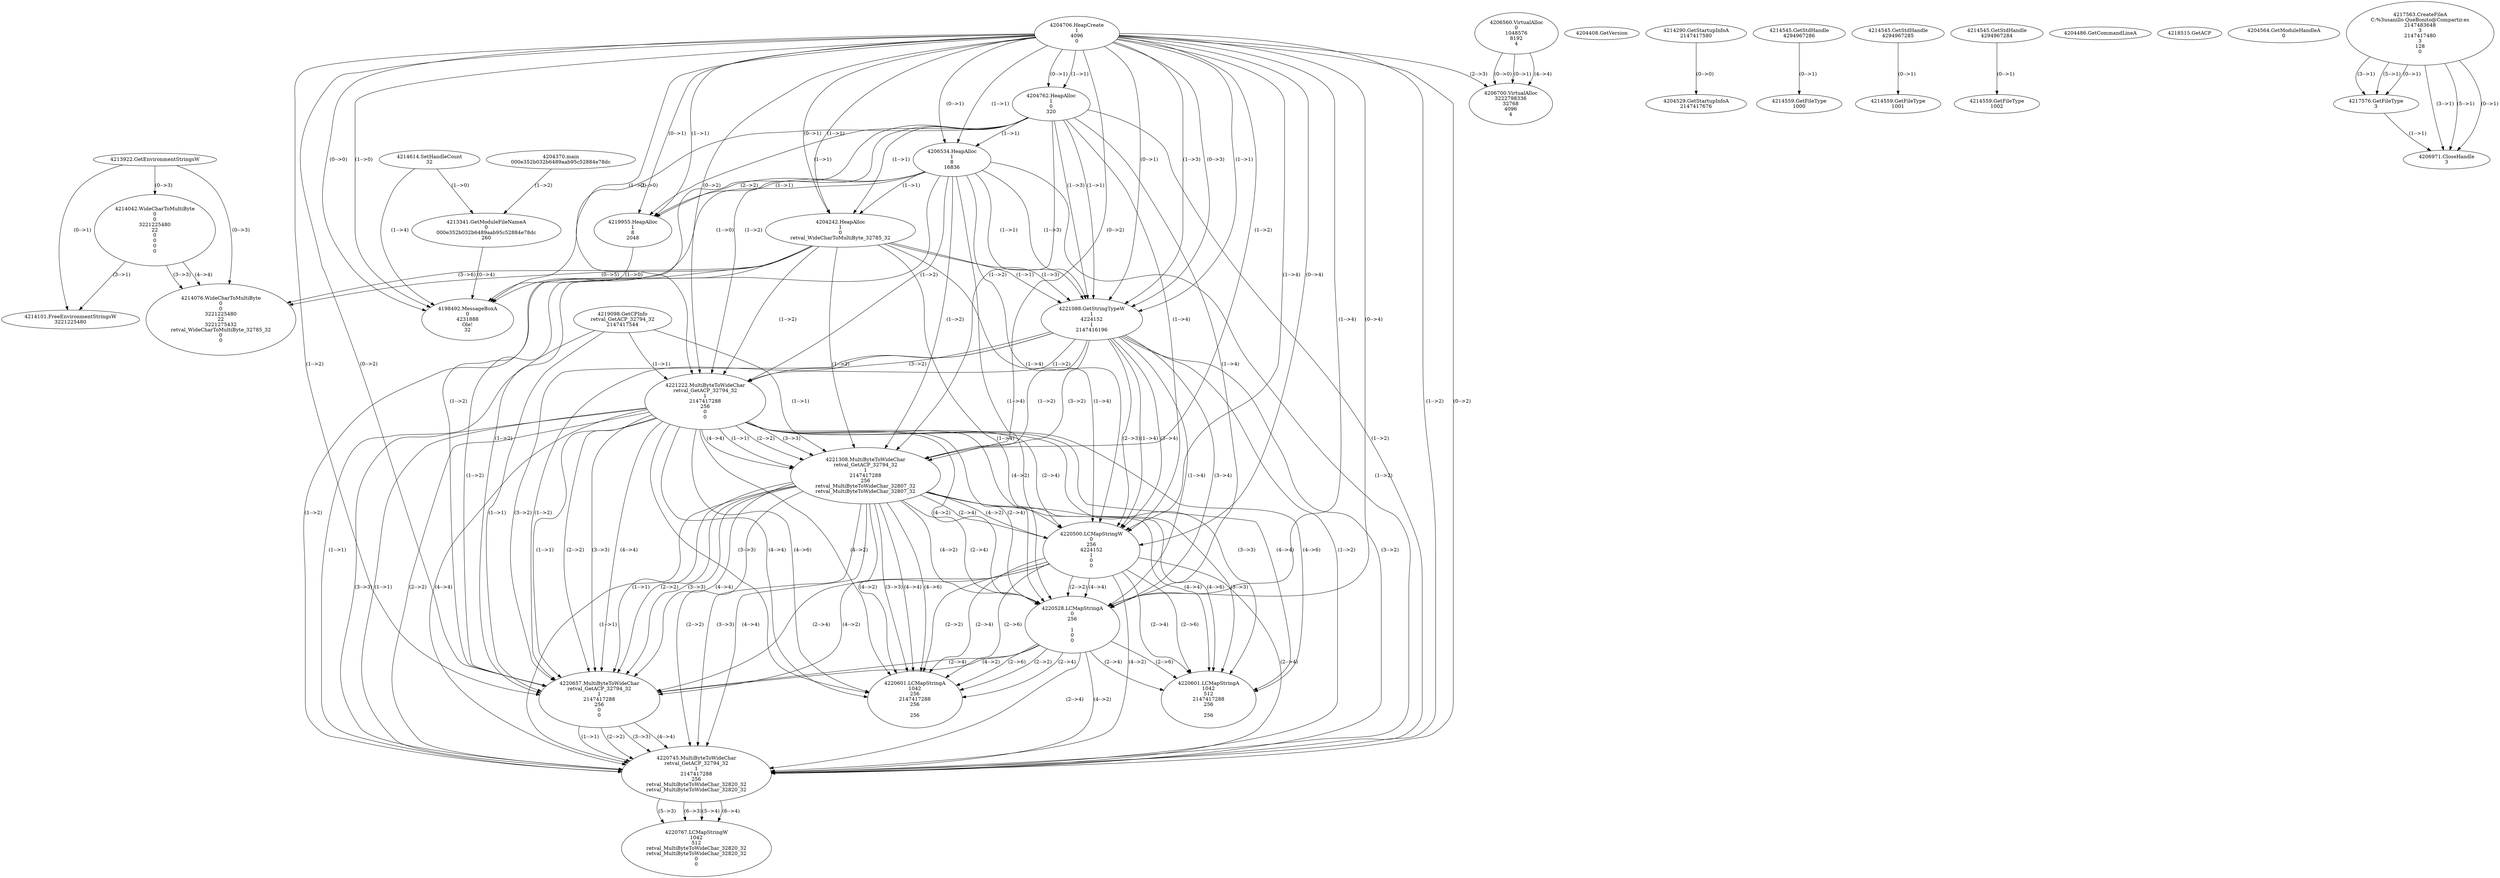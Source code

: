 // Global SCDG with merge call
digraph {
	0 [label="4204370.main
000e352b032b6489aab95c52884e78dc"]
	1 [label="4204408.GetVersion
"]
	2 [label="4204706.HeapCreate
1
4096
0"]
	3 [label="4204762.HeapAlloc
1
0
320"]
	2 -> 3 [label="(1-->1)"]
	2 -> 3 [label="(0-->1)"]
	4 [label="4206534.HeapAlloc
1
8
16836"]
	2 -> 4 [label="(1-->1)"]
	2 -> 4 [label="(0-->1)"]
	3 -> 4 [label="(1-->1)"]
	5 [label="4206560.VirtualAlloc
0
1048576
8192
4"]
	6 [label="4206700.VirtualAlloc
3222798336
32768
4096
4"]
	5 -> 6 [label="(0-->1)"]
	2 -> 6 [label="(2-->3)"]
	5 -> 6 [label="(4-->4)"]
	5 -> 6 [label="(0-->0)"]
	7 [label="4214290.GetStartupInfoA
2147417580"]
	8 [label="4214545.GetStdHandle
4294967286"]
	9 [label="4214559.GetFileType
1000"]
	8 -> 9 [label="(0-->1)"]
	10 [label="4214545.GetStdHandle
4294967285"]
	11 [label="4214559.GetFileType
1001"]
	10 -> 11 [label="(0-->1)"]
	12 [label="4214545.GetStdHandle
4294967284"]
	13 [label="4214559.GetFileType
1002"]
	12 -> 13 [label="(0-->1)"]
	14 [label="4214614.SetHandleCount
32"]
	15 [label="4204486.GetCommandLineA
"]
	16 [label="4213922.GetEnvironmentStringsW
"]
	17 [label="4214042.WideCharToMultiByte
0
0
3221225480
22
0
0
0
0"]
	16 -> 17 [label="(0-->3)"]
	18 [label="4214101.FreeEnvironmentStringsW
3221225480"]
	16 -> 18 [label="(0-->1)"]
	17 -> 18 [label="(3-->1)"]
	19 [label="4218515.GetACP
"]
	20 [label="4213341.GetModuleFileNameA
0
000e352b032b6489aab95c52884e78dc
260"]
	0 -> 20 [label="(1-->2)"]
	14 -> 20 [label="(1-->0)"]
	21 [label="4219955.HeapAlloc
1
8
2048"]
	2 -> 21 [label="(1-->1)"]
	2 -> 21 [label="(0-->1)"]
	3 -> 21 [label="(1-->1)"]
	4 -> 21 [label="(1-->1)"]
	4 -> 21 [label="(2-->2)"]
	22 [label="4204529.GetStartupInfoA
2147417676"]
	7 -> 22 [label="(0-->0)"]
	23 [label="4204564.GetModuleHandleA
0"]
	24 [label="4217563.CreateFileA
C:\Gusanillo QueBonito@Compartir.es
2147483648
3
2147417480
3
128
0"]
	25 [label="4217576.GetFileType
3"]
	24 -> 25 [label="(3-->1)"]
	24 -> 25 [label="(5-->1)"]
	24 -> 25 [label="(0-->1)"]
	26 [label="4206971.CloseHandle
3"]
	24 -> 26 [label="(3-->1)"]
	24 -> 26 [label="(5-->1)"]
	24 -> 26 [label="(0-->1)"]
	25 -> 26 [label="(1-->1)"]
	27 [label="4198492.MessageBoxA
0
4231888
Ole!
32"]
	14 -> 27 [label="(1-->4)"]
	20 -> 27 [label="(0-->4)"]
	2 -> 27 [label="(1-->0)"]
	2 -> 27 [label="(0-->0)"]
	3 -> 27 [label="(1-->0)"]
	4 -> 27 [label="(1-->0)"]
	21 -> 27 [label="(1-->0)"]
	28 [label="4204242.HeapAlloc
1
0
retval_WideCharToMultiByte_32785_32"]
	2 -> 28 [label="(1-->1)"]
	2 -> 28 [label="(0-->1)"]
	3 -> 28 [label="(1-->1)"]
	4 -> 28 [label="(1-->1)"]
	29 [label="4214076.WideCharToMultiByte
0
0
3221225480
22
3221275432
retval_WideCharToMultiByte_32785_32
0
0"]
	16 -> 29 [label="(0-->3)"]
	17 -> 29 [label="(3-->3)"]
	17 -> 29 [label="(4-->4)"]
	28 -> 29 [label="(0-->5)"]
	28 -> 29 [label="(3-->6)"]
	30 [label="4219098.GetCPInfo
retval_GetACP_32794_32
2147417544"]
	31 [label="4221088.GetStringTypeW
1
4224152
1
2147416196"]
	2 -> 31 [label="(1-->1)"]
	2 -> 31 [label="(0-->1)"]
	3 -> 31 [label="(1-->1)"]
	4 -> 31 [label="(1-->1)"]
	28 -> 31 [label="(1-->1)"]
	2 -> 31 [label="(1-->3)"]
	2 -> 31 [label="(0-->3)"]
	3 -> 31 [label="(1-->3)"]
	4 -> 31 [label="(1-->3)"]
	28 -> 31 [label="(1-->3)"]
	32 [label="4221222.MultiByteToWideChar
retval_GetACP_32794_32
1
2147417288
256
0
0"]
	30 -> 32 [label="(1-->1)"]
	2 -> 32 [label="(1-->2)"]
	2 -> 32 [label="(0-->2)"]
	3 -> 32 [label="(1-->2)"]
	4 -> 32 [label="(1-->2)"]
	28 -> 32 [label="(1-->2)"]
	31 -> 32 [label="(1-->2)"]
	31 -> 32 [label="(3-->2)"]
	33 [label="4221308.MultiByteToWideChar
retval_GetACP_32794_32
1
2147417288
256
retval_MultiByteToWideChar_32807_32
retval_MultiByteToWideChar_32807_32"]
	30 -> 33 [label="(1-->1)"]
	32 -> 33 [label="(1-->1)"]
	2 -> 33 [label="(1-->2)"]
	2 -> 33 [label="(0-->2)"]
	3 -> 33 [label="(1-->2)"]
	4 -> 33 [label="(1-->2)"]
	28 -> 33 [label="(1-->2)"]
	31 -> 33 [label="(1-->2)"]
	31 -> 33 [label="(3-->2)"]
	32 -> 33 [label="(2-->2)"]
	32 -> 33 [label="(3-->3)"]
	32 -> 33 [label="(4-->4)"]
	34 [label="4220500.LCMapStringW
0
256
4224152
1
0
0"]
	32 -> 34 [label="(4-->2)"]
	33 -> 34 [label="(4-->2)"]
	31 -> 34 [label="(2-->3)"]
	2 -> 34 [label="(1-->4)"]
	2 -> 34 [label="(0-->4)"]
	3 -> 34 [label="(1-->4)"]
	4 -> 34 [label="(1-->4)"]
	28 -> 34 [label="(1-->4)"]
	31 -> 34 [label="(1-->4)"]
	31 -> 34 [label="(3-->4)"]
	32 -> 34 [label="(2-->4)"]
	33 -> 34 [label="(2-->4)"]
	35 [label="4220528.LCMapStringA
0
256

1
0
0"]
	32 -> 35 [label="(4-->2)"]
	33 -> 35 [label="(4-->2)"]
	34 -> 35 [label="(2-->2)"]
	2 -> 35 [label="(1-->4)"]
	2 -> 35 [label="(0-->4)"]
	3 -> 35 [label="(1-->4)"]
	4 -> 35 [label="(1-->4)"]
	28 -> 35 [label="(1-->4)"]
	31 -> 35 [label="(1-->4)"]
	31 -> 35 [label="(3-->4)"]
	32 -> 35 [label="(2-->4)"]
	33 -> 35 [label="(2-->4)"]
	34 -> 35 [label="(4-->4)"]
	36 [label="4220601.LCMapStringA
1042
512
2147417288
256

256"]
	32 -> 36 [label="(3-->3)"]
	33 -> 36 [label="(3-->3)"]
	32 -> 36 [label="(4-->4)"]
	33 -> 36 [label="(4-->4)"]
	34 -> 36 [label="(2-->4)"]
	35 -> 36 [label="(2-->4)"]
	32 -> 36 [label="(4-->6)"]
	33 -> 36 [label="(4-->6)"]
	34 -> 36 [label="(2-->6)"]
	35 -> 36 [label="(2-->6)"]
	37 [label="4220601.LCMapStringA
1042
256
2147417288
256

256"]
	32 -> 37 [label="(4-->2)"]
	33 -> 37 [label="(4-->2)"]
	34 -> 37 [label="(2-->2)"]
	35 -> 37 [label="(2-->2)"]
	32 -> 37 [label="(3-->3)"]
	33 -> 37 [label="(3-->3)"]
	32 -> 37 [label="(4-->4)"]
	33 -> 37 [label="(4-->4)"]
	34 -> 37 [label="(2-->4)"]
	35 -> 37 [label="(2-->4)"]
	32 -> 37 [label="(4-->6)"]
	33 -> 37 [label="(4-->6)"]
	34 -> 37 [label="(2-->6)"]
	35 -> 37 [label="(2-->6)"]
	38 [label="4220657.MultiByteToWideChar
retval_GetACP_32794_32
1
2147417288
256
0
0"]
	30 -> 38 [label="(1-->1)"]
	32 -> 38 [label="(1-->1)"]
	33 -> 38 [label="(1-->1)"]
	2 -> 38 [label="(1-->2)"]
	2 -> 38 [label="(0-->2)"]
	3 -> 38 [label="(1-->2)"]
	4 -> 38 [label="(1-->2)"]
	28 -> 38 [label="(1-->2)"]
	31 -> 38 [label="(1-->2)"]
	31 -> 38 [label="(3-->2)"]
	32 -> 38 [label="(2-->2)"]
	33 -> 38 [label="(2-->2)"]
	34 -> 38 [label="(4-->2)"]
	35 -> 38 [label="(4-->2)"]
	32 -> 38 [label="(3-->3)"]
	33 -> 38 [label="(3-->3)"]
	32 -> 38 [label="(4-->4)"]
	33 -> 38 [label="(4-->4)"]
	34 -> 38 [label="(2-->4)"]
	35 -> 38 [label="(2-->4)"]
	39 [label="4220745.MultiByteToWideChar
retval_GetACP_32794_32
1
2147417288
256
retval_MultiByteToWideChar_32820_32
retval_MultiByteToWideChar_32820_32"]
	30 -> 39 [label="(1-->1)"]
	32 -> 39 [label="(1-->1)"]
	33 -> 39 [label="(1-->1)"]
	38 -> 39 [label="(1-->1)"]
	2 -> 39 [label="(1-->2)"]
	2 -> 39 [label="(0-->2)"]
	3 -> 39 [label="(1-->2)"]
	4 -> 39 [label="(1-->2)"]
	28 -> 39 [label="(1-->2)"]
	31 -> 39 [label="(1-->2)"]
	31 -> 39 [label="(3-->2)"]
	32 -> 39 [label="(2-->2)"]
	33 -> 39 [label="(2-->2)"]
	34 -> 39 [label="(4-->2)"]
	35 -> 39 [label="(4-->2)"]
	38 -> 39 [label="(2-->2)"]
	32 -> 39 [label="(3-->3)"]
	33 -> 39 [label="(3-->3)"]
	38 -> 39 [label="(3-->3)"]
	32 -> 39 [label="(4-->4)"]
	33 -> 39 [label="(4-->4)"]
	34 -> 39 [label="(2-->4)"]
	35 -> 39 [label="(2-->4)"]
	38 -> 39 [label="(4-->4)"]
	40 [label="4220767.LCMapStringW
1042
512
retval_MultiByteToWideChar_32820_32
retval_MultiByteToWideChar_32820_32
0
0"]
	39 -> 40 [label="(5-->3)"]
	39 -> 40 [label="(6-->3)"]
	39 -> 40 [label="(5-->4)"]
	39 -> 40 [label="(6-->4)"]
}
